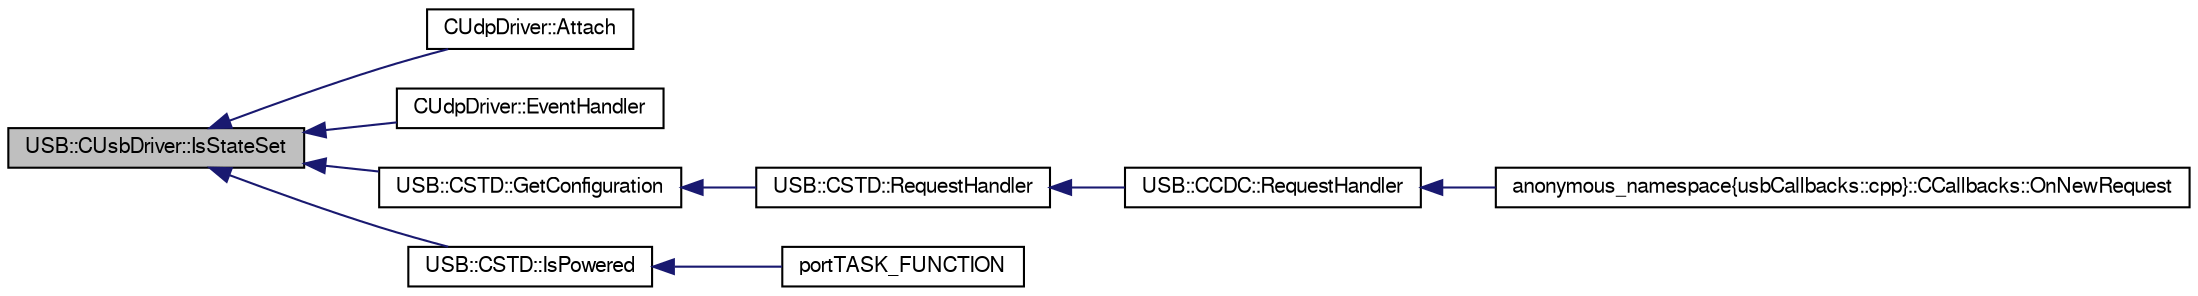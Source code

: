 digraph G
{
  bgcolor="transparent";
  edge [fontname="FreeSans",fontsize=10,labelfontname="FreeSans",labelfontsize=10];
  node [fontname="FreeSans",fontsize=10,shape=record];
  rankdir=LR;
  Node1 [label="USB::CUsbDriver::IsStateSet",height=0.2,width=0.4,color="black", fillcolor="grey75", style="filled" fontcolor="black"];
  Node1 -> Node2 [dir=back,color="midnightblue",fontsize=10,style="solid",fontname="FreeSans"];
  Node2 [label="CUdpDriver::Attach",height=0.2,width=0.4,color="black",URL="$class_c_udp_driver.html#39943265011f48c86d097afb2d1cf285",tooltip="Handles the attachment or detachment of the device to or from the USB."];
  Node1 -> Node3 [dir=back,color="midnightblue",fontsize=10,style="solid",fontname="FreeSans"];
  Node3 [label="CUdpDriver::EventHandler",height=0.2,width=0.4,color="black",URL="$class_c_udp_driver.html#df47754ef8128230c4cefa247265a305",tooltip="Event handler for the USB controller peripheral."];
  Node1 -> Node4 [dir=back,color="midnightblue",fontsize=10,style="solid",fontname="FreeSans"];
  Node4 [label="USB::CSTD::GetConfiguration",height=0.2,width=0.4,color="black",URL="$class_u_s_b_1_1_c_s_t_d.html#438c2fb166291bba11741e1d158b6df3",tooltip="Sends the currently selected configuration to the host."];
  Node4 -> Node5 [dir=back,color="midnightblue",fontsize=10,style="solid",fontname="FreeSans"];
  Node5 [label="USB::CSTD::RequestHandler",height=0.2,width=0.4,color="black",URL="$class_u_s_b_1_1_c_s_t_d.html#e38a077457b22283969b6f5a270e9c2d",tooltip="Handles standard SETUP requests."];
  Node5 -> Node6 [dir=back,color="midnightblue",fontsize=10,style="solid",fontname="FreeSans"];
  Node6 [label="USB::CCDC::RequestHandler",height=0.2,width=0.4,color="black",URL="$class_u_s_b_1_1_c_c_d_c.html#825e8609b22bf0012d10a81248ff1bc5",tooltip="SETUP request handler for an Abstract Control Model device."];
  Node6 -> Node7 [dir=back,color="midnightblue",fontsize=10,style="solid",fontname="FreeSans"];
  Node7 [label="anonymous_namespace\{usbCallbacks::cpp\}::CCallbacks::OnNewRequest",height=0.2,width=0.4,color="black",URL="$classanonymous__namespace_02usb_callbacks_8cpp_03_1_1_c_callbacks.html#7dddf154c6c46790c76ece15a6338c81",tooltip="New Request callback function."];
  Node1 -> Node8 [dir=back,color="midnightblue",fontsize=10,style="solid",fontname="FreeSans"];
  Node8 [label="USB::CSTD::IsPowered",height=0.2,width=0.4,color="black",URL="$class_u_s_b_1_1_c_s_t_d.html#98f1867ea032111a20eb818405f10582",tooltip="Return true if device is powered."];
  Node8 -> Node9 [dir=back,color="midnightblue",fontsize=10,style="solid",fontname="FreeSans"];
  Node9 [label="portTASK_FUNCTION",height=0.2,width=0.4,color="black",URL="$usb_tasks_8cpp.html#bf532eb4d4d55d51477ea9534ab711ca"];
}
